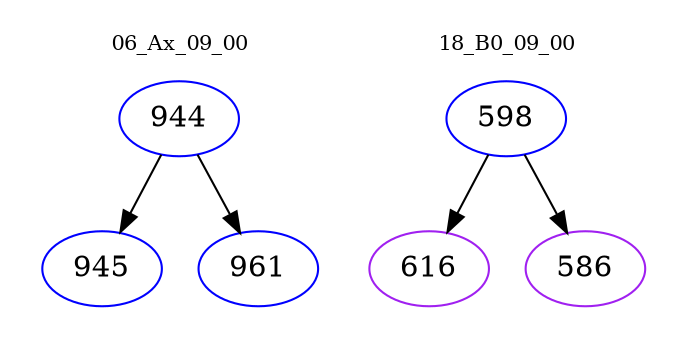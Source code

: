 digraph{
subgraph cluster_0 {
color = white
label = "06_Ax_09_00";
fontsize=10;
T0_944 [label="944", color="blue"]
T0_944 -> T0_945 [color="black"]
T0_945 [label="945", color="blue"]
T0_944 -> T0_961 [color="black"]
T0_961 [label="961", color="blue"]
}
subgraph cluster_1 {
color = white
label = "18_B0_09_00";
fontsize=10;
T1_598 [label="598", color="blue"]
T1_598 -> T1_616 [color="black"]
T1_616 [label="616", color="purple"]
T1_598 -> T1_586 [color="black"]
T1_586 [label="586", color="purple"]
}
}
